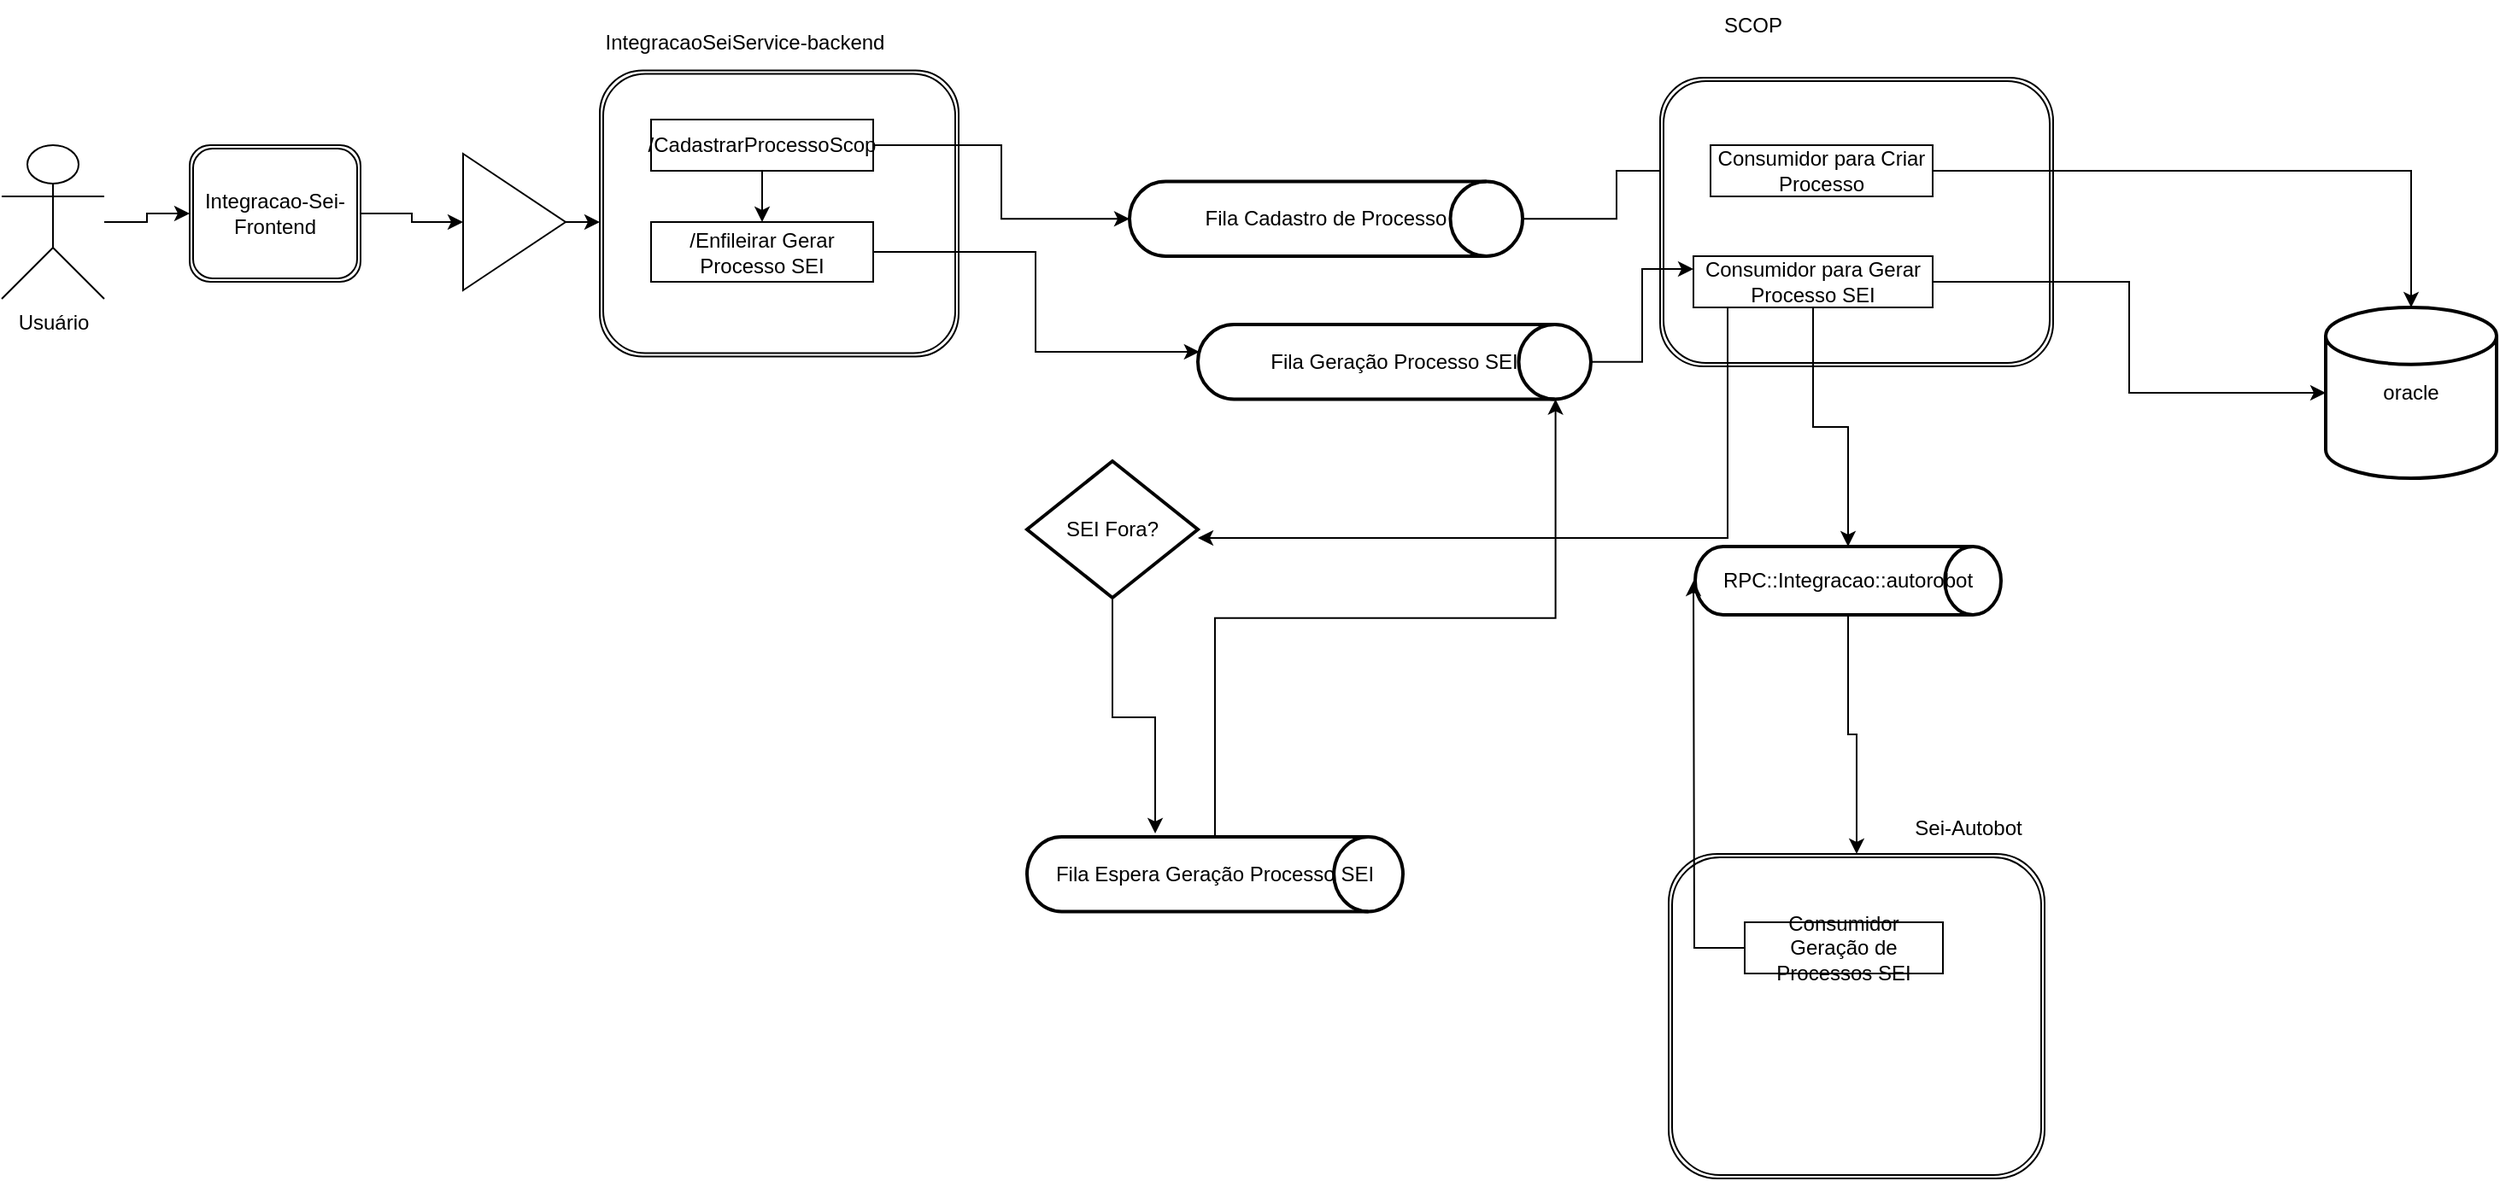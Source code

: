 <mxfile version="15.9.6" type="device"><diagram id="Cq2cLNcMSuDa_ouDKIrb" name="Page-1"><mxGraphModel dx="1422" dy="762" grid="1" gridSize="10" guides="1" tooltips="1" connect="1" arrows="1" fold="1" page="1" pageScale="1" pageWidth="827" pageHeight="1169" math="0" shadow="0"><root><mxCell id="0"/><mxCell id="1" parent="0"/><mxCell id="SfJJfXkDA32nsQzNvlNU-5" style="edgeStyle=orthogonalEdgeStyle;rounded=0;orthogonalLoop=1;jettySize=auto;html=1;" parent="1" source="SfJJfXkDA32nsQzNvlNU-1" target="SfJJfXkDA32nsQzNvlNU-4" edge="1"><mxGeometry relative="1" as="geometry"/></mxCell><mxCell id="SfJJfXkDA32nsQzNvlNU-1" value="Usuário" style="shape=umlActor;verticalLabelPosition=bottom;verticalAlign=top;html=1;outlineConnect=0;" parent="1" vertex="1"><mxGeometry x="20" y="225" width="60" height="90" as="geometry"/></mxCell><mxCell id="SfJJfXkDA32nsQzNvlNU-8" style="edgeStyle=orthogonalEdgeStyle;rounded=0;orthogonalLoop=1;jettySize=auto;html=1;" parent="1" source="SfJJfXkDA32nsQzNvlNU-4" target="SfJJfXkDA32nsQzNvlNU-7" edge="1"><mxGeometry relative="1" as="geometry"/></mxCell><mxCell id="SfJJfXkDA32nsQzNvlNU-4" value="Integracao-Sei-Frontend" style="shape=ext;double=1;rounded=1;whiteSpace=wrap;html=1;" parent="1" vertex="1"><mxGeometry x="130" y="225" width="100" height="80" as="geometry"/></mxCell><mxCell id="SfJJfXkDA32nsQzNvlNU-6" value="" style="shape=ext;double=1;rounded=1;whiteSpace=wrap;html=1;" parent="1" vertex="1"><mxGeometry x="370" y="181.25" width="210" height="167.5" as="geometry"/></mxCell><mxCell id="SfJJfXkDA32nsQzNvlNU-9" style="edgeStyle=orthogonalEdgeStyle;rounded=0;orthogonalLoop=1;jettySize=auto;html=1;" parent="1" source="SfJJfXkDA32nsQzNvlNU-7" target="SfJJfXkDA32nsQzNvlNU-6" edge="1"><mxGeometry relative="1" as="geometry"><Array as="points"><mxPoint x="380" y="270"/><mxPoint x="380" y="270"/></Array></mxGeometry></mxCell><mxCell id="SfJJfXkDA32nsQzNvlNU-7" value="" style="triangle;whiteSpace=wrap;html=1;" parent="1" vertex="1"><mxGeometry x="290" y="230" width="60" height="80" as="geometry"/></mxCell><mxCell id="SfJJfXkDA32nsQzNvlNU-12" value="IntegracaoSeiService-backend" style="text;html=1;strokeColor=none;fillColor=none;align=center;verticalAlign=middle;whiteSpace=wrap;rounded=0;" parent="1" vertex="1"><mxGeometry x="370" y="150" width="170" height="30" as="geometry"/></mxCell><mxCell id="SfJJfXkDA32nsQzNvlNU-20" style="edgeStyle=orthogonalEdgeStyle;rounded=0;orthogonalLoop=1;jettySize=auto;html=1;entryX=0;entryY=0.5;entryDx=0;entryDy=0;entryPerimeter=0;" parent="1" source="SfJJfXkDA32nsQzNvlNU-15" target="SfJJfXkDA32nsQzNvlNU-19" edge="1"><mxGeometry relative="1" as="geometry"/></mxCell><mxCell id="SfJJfXkDA32nsQzNvlNU-26" style="edgeStyle=orthogonalEdgeStyle;rounded=0;orthogonalLoop=1;jettySize=auto;html=1;" parent="1" source="SfJJfXkDA32nsQzNvlNU-15" target="SfJJfXkDA32nsQzNvlNU-25" edge="1"><mxGeometry relative="1" as="geometry"/></mxCell><mxCell id="SfJJfXkDA32nsQzNvlNU-15" value="/CadastrarProcessoScop" style="rounded=0;whiteSpace=wrap;html=1;" parent="1" vertex="1"><mxGeometry x="400" y="210" width="130" height="30" as="geometry"/></mxCell><mxCell id="SfJJfXkDA32nsQzNvlNU-22" style="edgeStyle=orthogonalEdgeStyle;rounded=0;orthogonalLoop=1;jettySize=auto;html=1;exitX=1;exitY=0.5;exitDx=0;exitDy=0;exitPerimeter=0;" parent="1" source="SfJJfXkDA32nsQzNvlNU-19" target="SfJJfXkDA32nsQzNvlNU-24" edge="1"><mxGeometry relative="1" as="geometry"/></mxCell><mxCell id="SfJJfXkDA32nsQzNvlNU-19" value="Fila Cadastro de Processo" style="strokeWidth=2;html=1;shape=mxgraph.flowchart.direct_data;whiteSpace=wrap;" parent="1" vertex="1"><mxGeometry x="680" y="246.25" width="230" height="43.75" as="geometry"/></mxCell><mxCell id="SfJJfXkDA32nsQzNvlNU-21" value="" style="shape=ext;double=1;rounded=1;whiteSpace=wrap;html=1;" parent="1" vertex="1"><mxGeometry x="990.5" y="185.5" width="230" height="169" as="geometry"/></mxCell><mxCell id="SfJJfXkDA32nsQzNvlNU-23" value="SCOP" style="text;html=1;strokeColor=none;fillColor=none;align=center;verticalAlign=middle;whiteSpace=wrap;rounded=0;" parent="1" vertex="1"><mxGeometry x="1000" y="140" width="90" height="30" as="geometry"/></mxCell><mxCell id="SfJJfXkDA32nsQzNvlNU-39" style="edgeStyle=orthogonalEdgeStyle;rounded=0;orthogonalLoop=1;jettySize=auto;html=1;" parent="1" source="SfJJfXkDA32nsQzNvlNU-24" target="SfJJfXkDA32nsQzNvlNU-38" edge="1"><mxGeometry relative="1" as="geometry"/></mxCell><mxCell id="SfJJfXkDA32nsQzNvlNU-24" value="Consumidor para Criar Processo" style="rounded=0;whiteSpace=wrap;html=1;" parent="1" vertex="1"><mxGeometry x="1020" y="225" width="130" height="30" as="geometry"/></mxCell><mxCell id="SfJJfXkDA32nsQzNvlNU-27" style="edgeStyle=orthogonalEdgeStyle;rounded=0;orthogonalLoop=1;jettySize=auto;html=1;entryX=0.004;entryY=0.366;entryDx=0;entryDy=0;entryPerimeter=0;" parent="1" source="SfJJfXkDA32nsQzNvlNU-25" target="SfJJfXkDA32nsQzNvlNU-28" edge="1"><mxGeometry relative="1" as="geometry"><mxPoint x="680" y="350" as="targetPoint"/></mxGeometry></mxCell><mxCell id="SfJJfXkDA32nsQzNvlNU-25" value="/Enfileirar Gerar Processo SEI" style="rounded=0;whiteSpace=wrap;html=1;" parent="1" vertex="1"><mxGeometry x="400" y="270" width="130" height="35" as="geometry"/></mxCell><mxCell id="SfJJfXkDA32nsQzNvlNU-29" style="edgeStyle=orthogonalEdgeStyle;rounded=0;orthogonalLoop=1;jettySize=auto;html=1;entryX=0;entryY=0.25;entryDx=0;entryDy=0;" parent="1" source="SfJJfXkDA32nsQzNvlNU-28" target="SfJJfXkDA32nsQzNvlNU-30" edge="1"><mxGeometry relative="1" as="geometry"/></mxCell><mxCell id="SfJJfXkDA32nsQzNvlNU-28" value="Fila Geração Processo SEI" style="strokeWidth=2;html=1;shape=mxgraph.flowchart.direct_data;whiteSpace=wrap;" parent="1" vertex="1"><mxGeometry x="720" y="330" width="230" height="43.75" as="geometry"/></mxCell><mxCell id="SfJJfXkDA32nsQzNvlNU-32" style="edgeStyle=orthogonalEdgeStyle;rounded=0;orthogonalLoop=1;jettySize=auto;html=1;entryX=0.5;entryY=0;entryDx=0;entryDy=0;entryPerimeter=0;" parent="1" source="SfJJfXkDA32nsQzNvlNU-30" target="SfJJfXkDA32nsQzNvlNU-31" edge="1"><mxGeometry relative="1" as="geometry"/></mxCell><mxCell id="SfJJfXkDA32nsQzNvlNU-41" style="edgeStyle=orthogonalEdgeStyle;rounded=0;orthogonalLoop=1;jettySize=auto;html=1;" parent="1" source="SfJJfXkDA32nsQzNvlNU-30" target="SfJJfXkDA32nsQzNvlNU-42" edge="1"><mxGeometry relative="1" as="geometry"><mxPoint x="920.92" y="451.25" as="targetPoint"/><Array as="points"><mxPoint x="1030" y="455"/></Array></mxGeometry></mxCell><mxCell id="SfJJfXkDA32nsQzNvlNU-52" style="edgeStyle=orthogonalEdgeStyle;rounded=0;orthogonalLoop=1;jettySize=auto;html=1;" parent="1" source="SfJJfXkDA32nsQzNvlNU-30" target="SfJJfXkDA32nsQzNvlNU-38" edge="1"><mxGeometry relative="1" as="geometry"/></mxCell><mxCell id="SfJJfXkDA32nsQzNvlNU-30" value="Consumidor para Gerar Processo SEI" style="rounded=0;whiteSpace=wrap;html=1;" parent="1" vertex="1"><mxGeometry x="1010" y="290" width="140" height="30" as="geometry"/></mxCell><mxCell id="SfJJfXkDA32nsQzNvlNU-36" style="edgeStyle=orthogonalEdgeStyle;rounded=0;orthogonalLoop=1;jettySize=auto;html=1;" parent="1" source="SfJJfXkDA32nsQzNvlNU-31" target="SfJJfXkDA32nsQzNvlNU-33" edge="1"><mxGeometry relative="1" as="geometry"/></mxCell><mxCell id="SfJJfXkDA32nsQzNvlNU-31" value="RPC::Integracao::autorobot " style="strokeWidth=2;html=1;shape=mxgraph.flowchart.direct_data;whiteSpace=wrap;" parent="1" vertex="1"><mxGeometry x="1011" y="460" width="179" height="40" as="geometry"/></mxCell><mxCell id="SfJJfXkDA32nsQzNvlNU-33" value="" style="shape=ext;double=1;rounded=1;whiteSpace=wrap;html=1;" parent="1" vertex="1"><mxGeometry x="995.5" y="640" width="220" height="190" as="geometry"/></mxCell><mxCell id="SfJJfXkDA32nsQzNvlNU-34" value="Sei-Autobot" style="text;html=1;strokeColor=none;fillColor=none;align=center;verticalAlign=middle;whiteSpace=wrap;rounded=0;" parent="1" vertex="1"><mxGeometry x="1130.5" y="610" width="80" height="30" as="geometry"/></mxCell><mxCell id="SfJJfXkDA32nsQzNvlNU-37" style="edgeStyle=orthogonalEdgeStyle;rounded=0;orthogonalLoop=1;jettySize=auto;html=1;" parent="1" source="SfJJfXkDA32nsQzNvlNU-35" edge="1"><mxGeometry relative="1" as="geometry"><mxPoint x="1010" y="480" as="targetPoint"/></mxGeometry></mxCell><mxCell id="SfJJfXkDA32nsQzNvlNU-35" value="Consumidor Geração de Processos SEI" style="rounded=0;whiteSpace=wrap;html=1;" parent="1" vertex="1"><mxGeometry x="1040" y="680" width="116" height="30" as="geometry"/></mxCell><mxCell id="SfJJfXkDA32nsQzNvlNU-38" value="oracle" style="strokeWidth=2;html=1;shape=mxgraph.flowchart.database;whiteSpace=wrap;" parent="1" vertex="1"><mxGeometry x="1380" y="320" width="100" height="100" as="geometry"/></mxCell><mxCell id="SfJJfXkDA32nsQzNvlNU-49" style="edgeStyle=orthogonalEdgeStyle;rounded=0;orthogonalLoop=1;jettySize=auto;html=1;entryX=0.341;entryY=-0.046;entryDx=0;entryDy=0;entryPerimeter=0;" parent="1" source="SfJJfXkDA32nsQzNvlNU-42" target="SfJJfXkDA32nsQzNvlNU-43" edge="1"><mxGeometry relative="1" as="geometry"/></mxCell><mxCell id="SfJJfXkDA32nsQzNvlNU-42" value="SEI Fora?" style="strokeWidth=2;html=1;shape=mxgraph.flowchart.decision;whiteSpace=wrap;" parent="1" vertex="1"><mxGeometry x="620" y="410" width="100" height="80" as="geometry"/></mxCell><mxCell id="SfJJfXkDA32nsQzNvlNU-48" style="edgeStyle=orthogonalEdgeStyle;rounded=0;orthogonalLoop=1;jettySize=auto;html=1;entryX=0.91;entryY=1;entryDx=0;entryDy=0;entryPerimeter=0;" parent="1" source="SfJJfXkDA32nsQzNvlNU-43" target="SfJJfXkDA32nsQzNvlNU-28" edge="1"><mxGeometry relative="1" as="geometry"><mxPoint x="920" y="360" as="targetPoint"/></mxGeometry></mxCell><mxCell id="SfJJfXkDA32nsQzNvlNU-43" value="Fila Espera Geração Processo SEI" style="strokeWidth=2;html=1;shape=mxgraph.flowchart.direct_data;whiteSpace=wrap;" parent="1" vertex="1"><mxGeometry x="620" y="630" width="220" height="43.75" as="geometry"/></mxCell></root></mxGraphModel></diagram></mxfile>